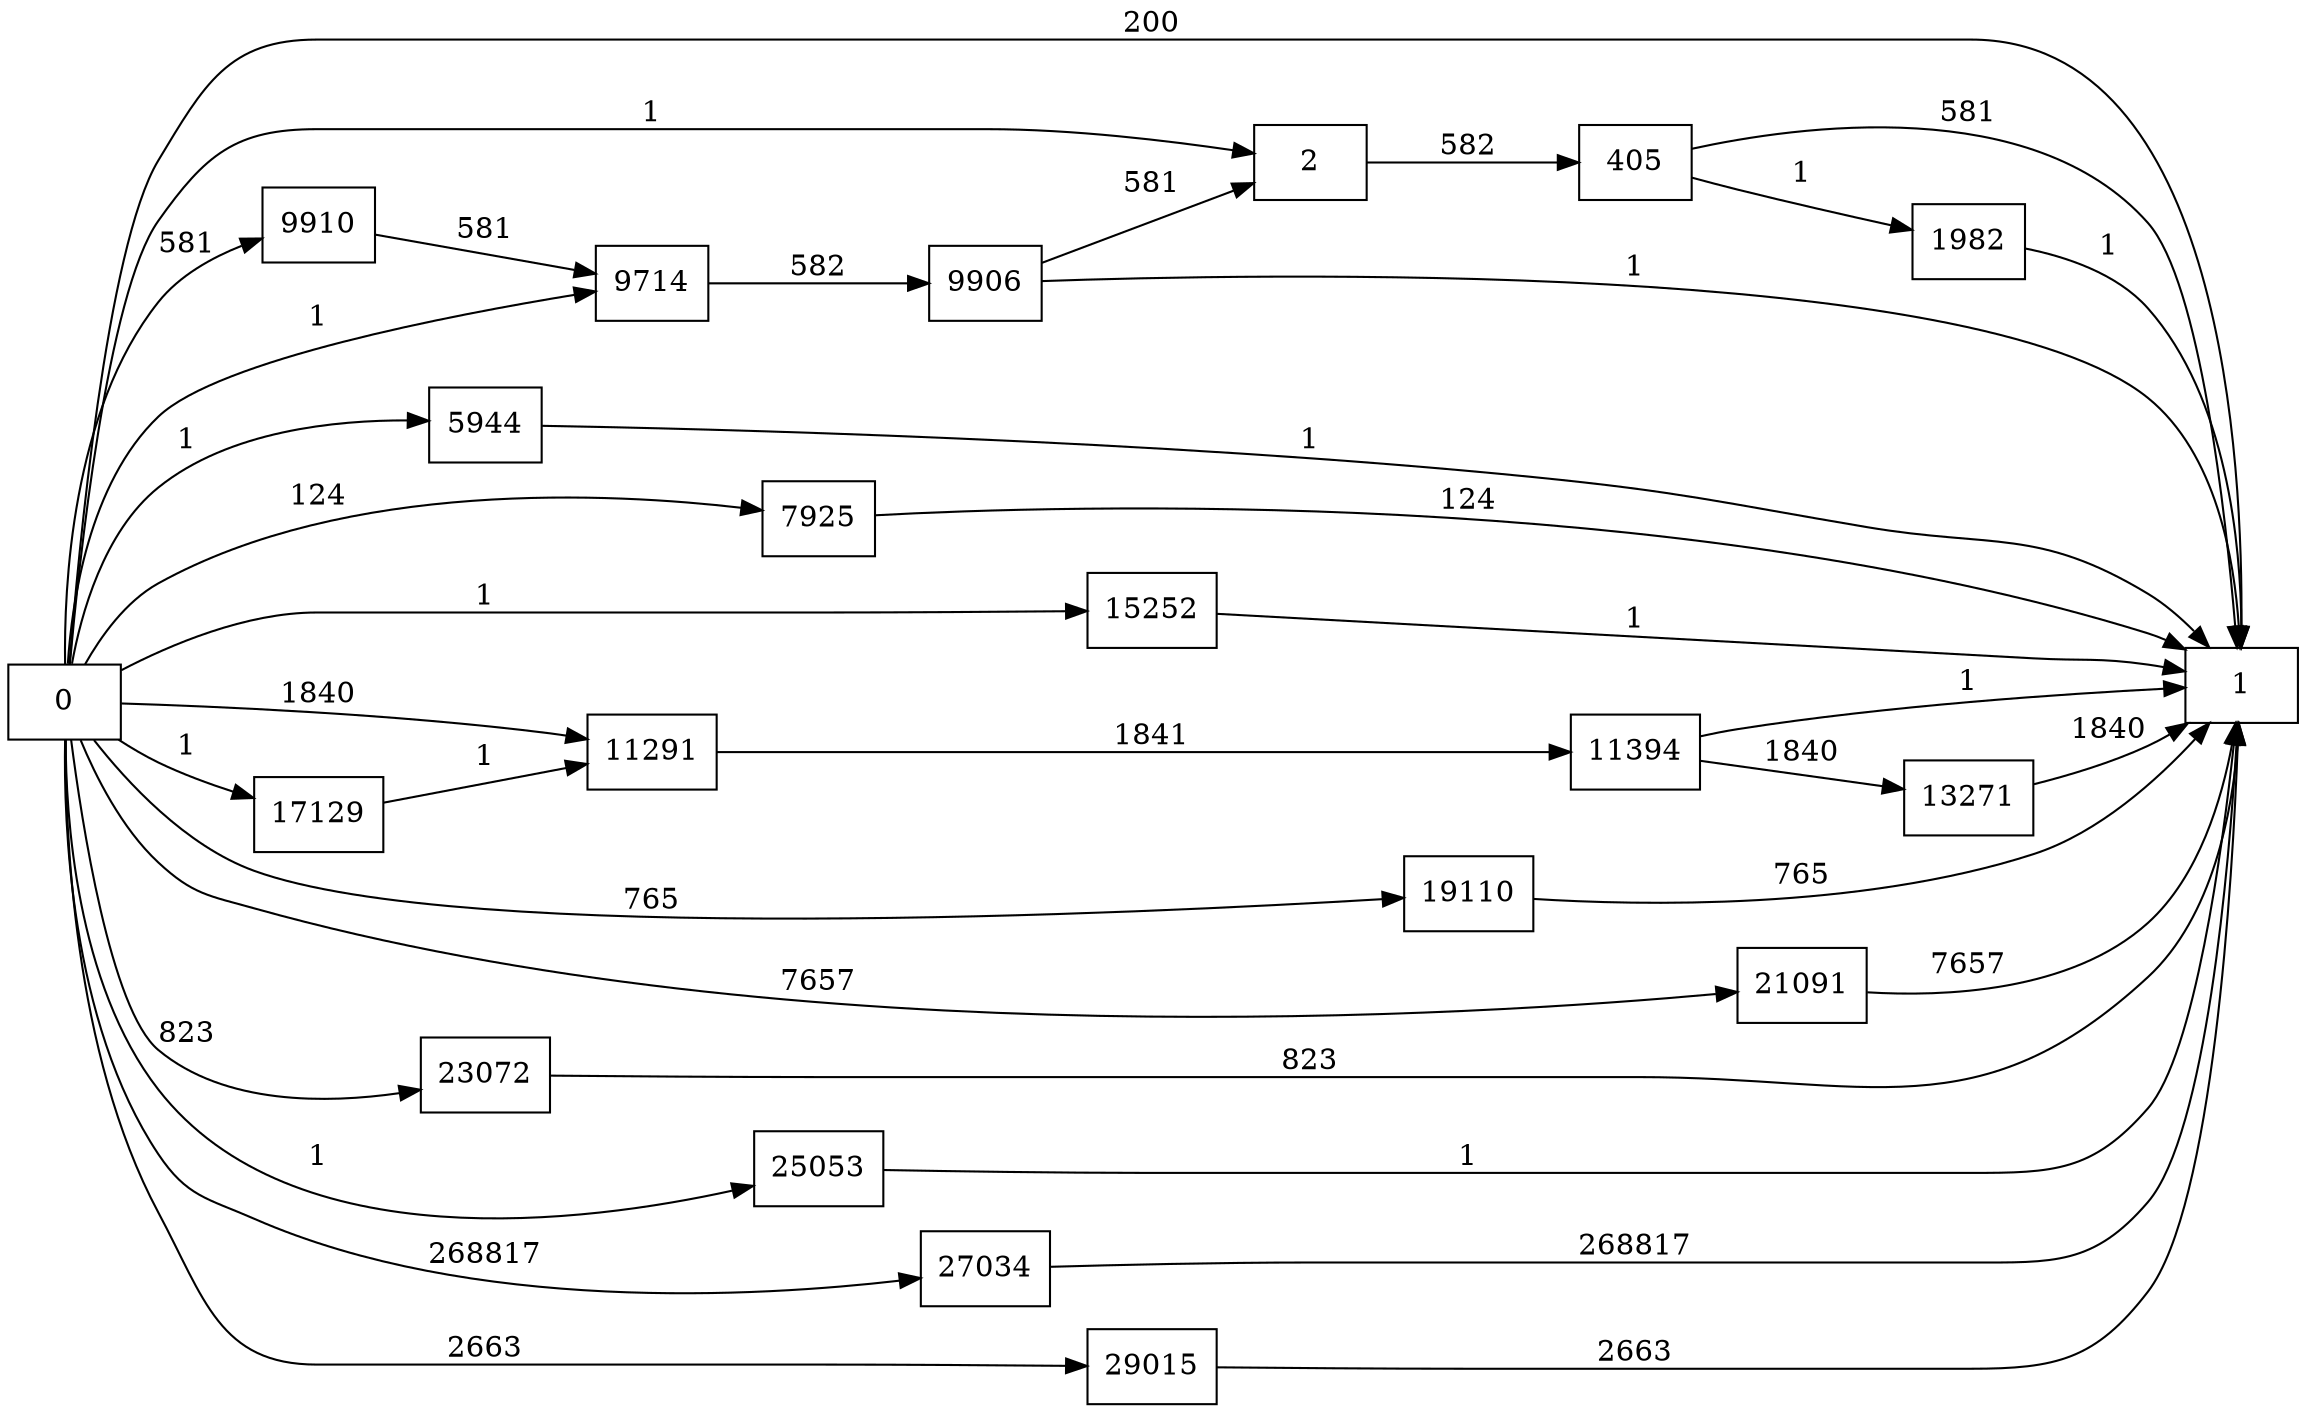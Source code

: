digraph {
	graph [rankdir=LR]
	node [shape=rectangle]
	2 -> 405 [label=582]
	405 -> 1 [label=581]
	405 -> 1982 [label=1]
	1982 -> 1 [label=1]
	5944 -> 1 [label=1]
	7925 -> 1 [label=124]
	9714 -> 9906 [label=582]
	9906 -> 1 [label=1]
	9906 -> 2 [label=581]
	9910 -> 9714 [label=581]
	11291 -> 11394 [label=1841]
	11394 -> 1 [label=1]
	11394 -> 13271 [label=1840]
	13271 -> 1 [label=1840]
	15252 -> 1 [label=1]
	17129 -> 11291 [label=1]
	19110 -> 1 [label=765]
	21091 -> 1 [label=7657]
	23072 -> 1 [label=823]
	25053 -> 1 [label=1]
	27034 -> 1 [label=268817]
	29015 -> 1 [label=2663]
	0 -> 2 [label=1]
	0 -> 11291 [label=1840]
	0 -> 1 [label=200]
	0 -> 5944 [label=1]
	0 -> 7925 [label=124]
	0 -> 9714 [label=1]
	0 -> 9910 [label=581]
	0 -> 15252 [label=1]
	0 -> 17129 [label=1]
	0 -> 19110 [label=765]
	0 -> 21091 [label=7657]
	0 -> 23072 [label=823]
	0 -> 25053 [label=1]
	0 -> 27034 [label=268817]
	0 -> 29015 [label=2663]
}
